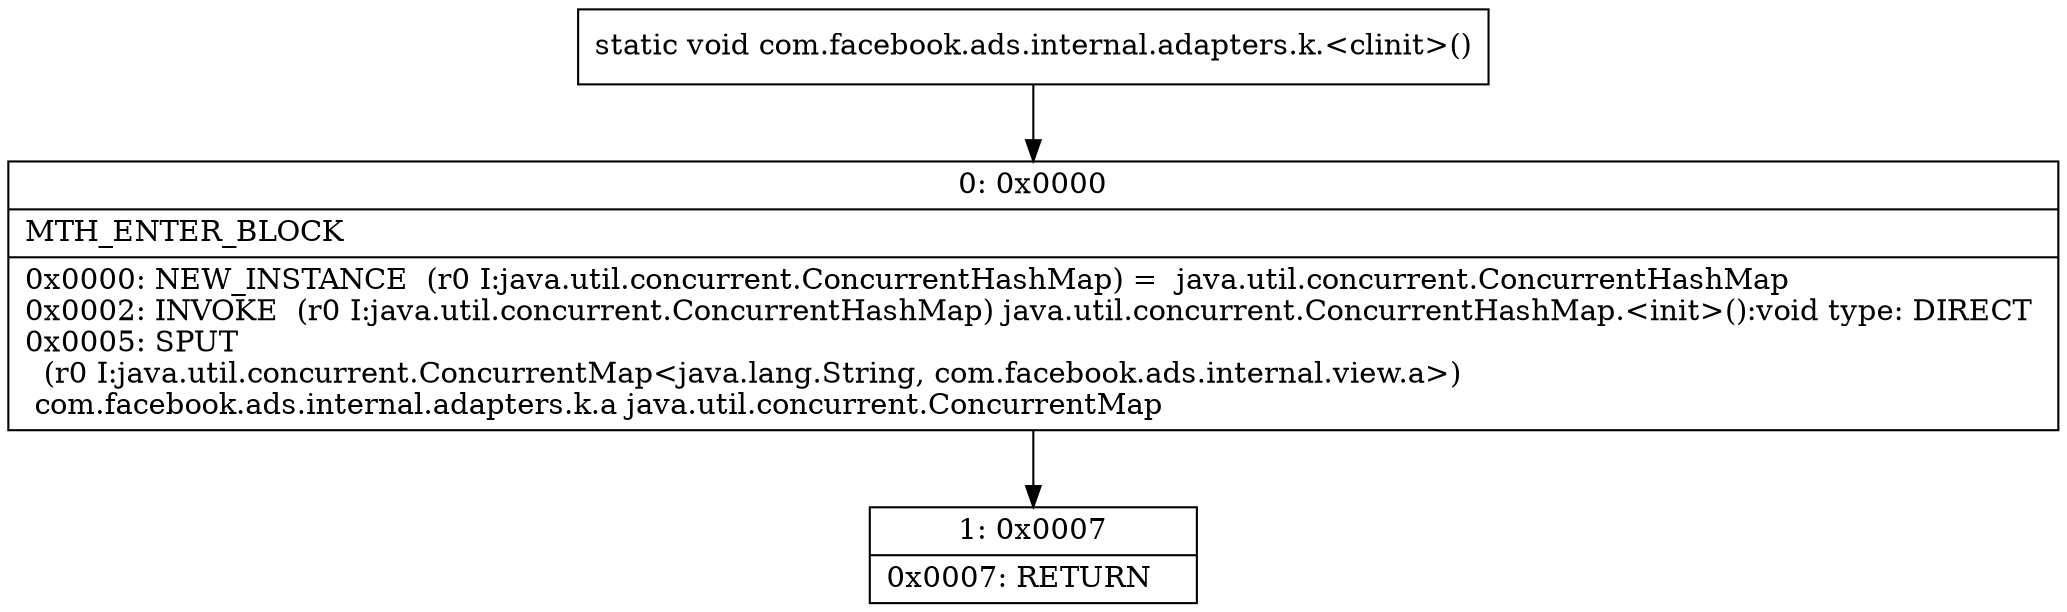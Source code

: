 digraph "CFG forcom.facebook.ads.internal.adapters.k.\<clinit\>()V" {
Node_0 [shape=record,label="{0\:\ 0x0000|MTH_ENTER_BLOCK\l|0x0000: NEW_INSTANCE  (r0 I:java.util.concurrent.ConcurrentHashMap) =  java.util.concurrent.ConcurrentHashMap \l0x0002: INVOKE  (r0 I:java.util.concurrent.ConcurrentHashMap) java.util.concurrent.ConcurrentHashMap.\<init\>():void type: DIRECT \l0x0005: SPUT  \l  (r0 I:java.util.concurrent.ConcurrentMap\<java.lang.String, com.facebook.ads.internal.view.a\>)\l com.facebook.ads.internal.adapters.k.a java.util.concurrent.ConcurrentMap \l}"];
Node_1 [shape=record,label="{1\:\ 0x0007|0x0007: RETURN   \l}"];
MethodNode[shape=record,label="{static void com.facebook.ads.internal.adapters.k.\<clinit\>() }"];
MethodNode -> Node_0;
Node_0 -> Node_1;
}

